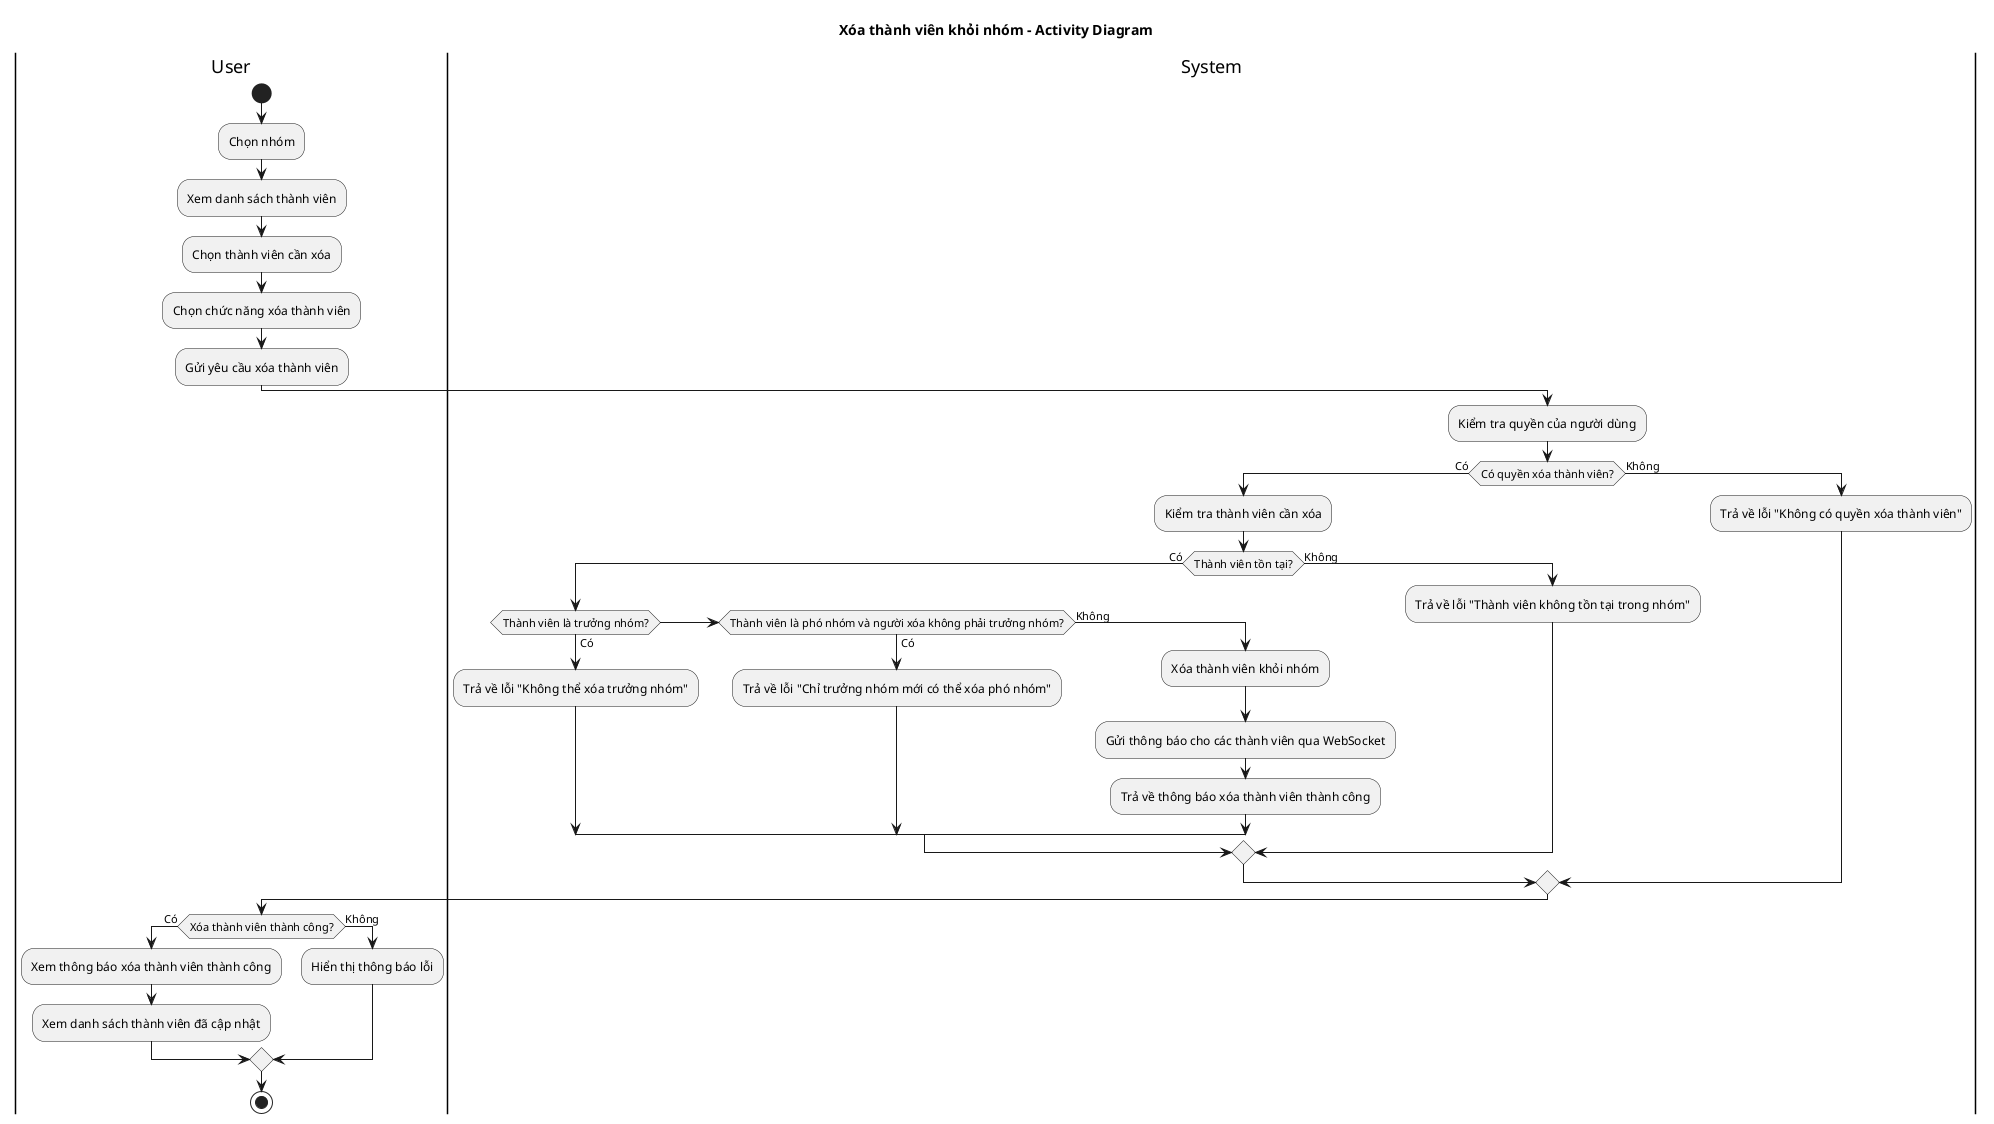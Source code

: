 @startuml Xóa thành viên khỏi nhóm - Activity Diagram
title Xóa thành viên khỏi nhóm - Activity Diagram

|User|
start
:Chọn nhóm;
:Xem danh sách thành viên;
:Chọn thành viên cần xóa;
:Chọn chức năng xóa thành viên;
:Gửi yêu cầu xóa thành viên;

|System|
:Kiểm tra quyền của người dùng;

if (Có quyền xóa thành viên?) then (Có)
  :Kiểm tra thành viên cần xóa;
  
  if (Thành viên tồn tại?) then (Có)
    if (Thành viên là trưởng nhóm?) then (Có)
      :Trả về lỗi "Không thể xóa trưởng nhóm";
    elseif (Thành viên là phó nhóm và người xóa không phải trưởng nhóm?) then (Có)
      :Trả về lỗi "Chỉ trưởng nhóm mới có thể xóa phó nhóm";
    else (Không)
      :Xóa thành viên khỏi nhóm;
      :Gửi thông báo cho các thành viên qua WebSocket;
      :Trả về thông báo xóa thành viên thành công;
    endif
  else (Không)
    :Trả về lỗi "Thành viên không tồn tại trong nhóm";
  endif
else (Không)
  :Trả về lỗi "Không có quyền xóa thành viên";
endif

|User|
if (Xóa thành viên thành công?) then (Có)
  :Xem thông báo xóa thành viên thành công;
  :Xem danh sách thành viên đã cập nhật;
else (Không)
  :Hiển thị thông báo lỗi;
endif

stop
@enduml
